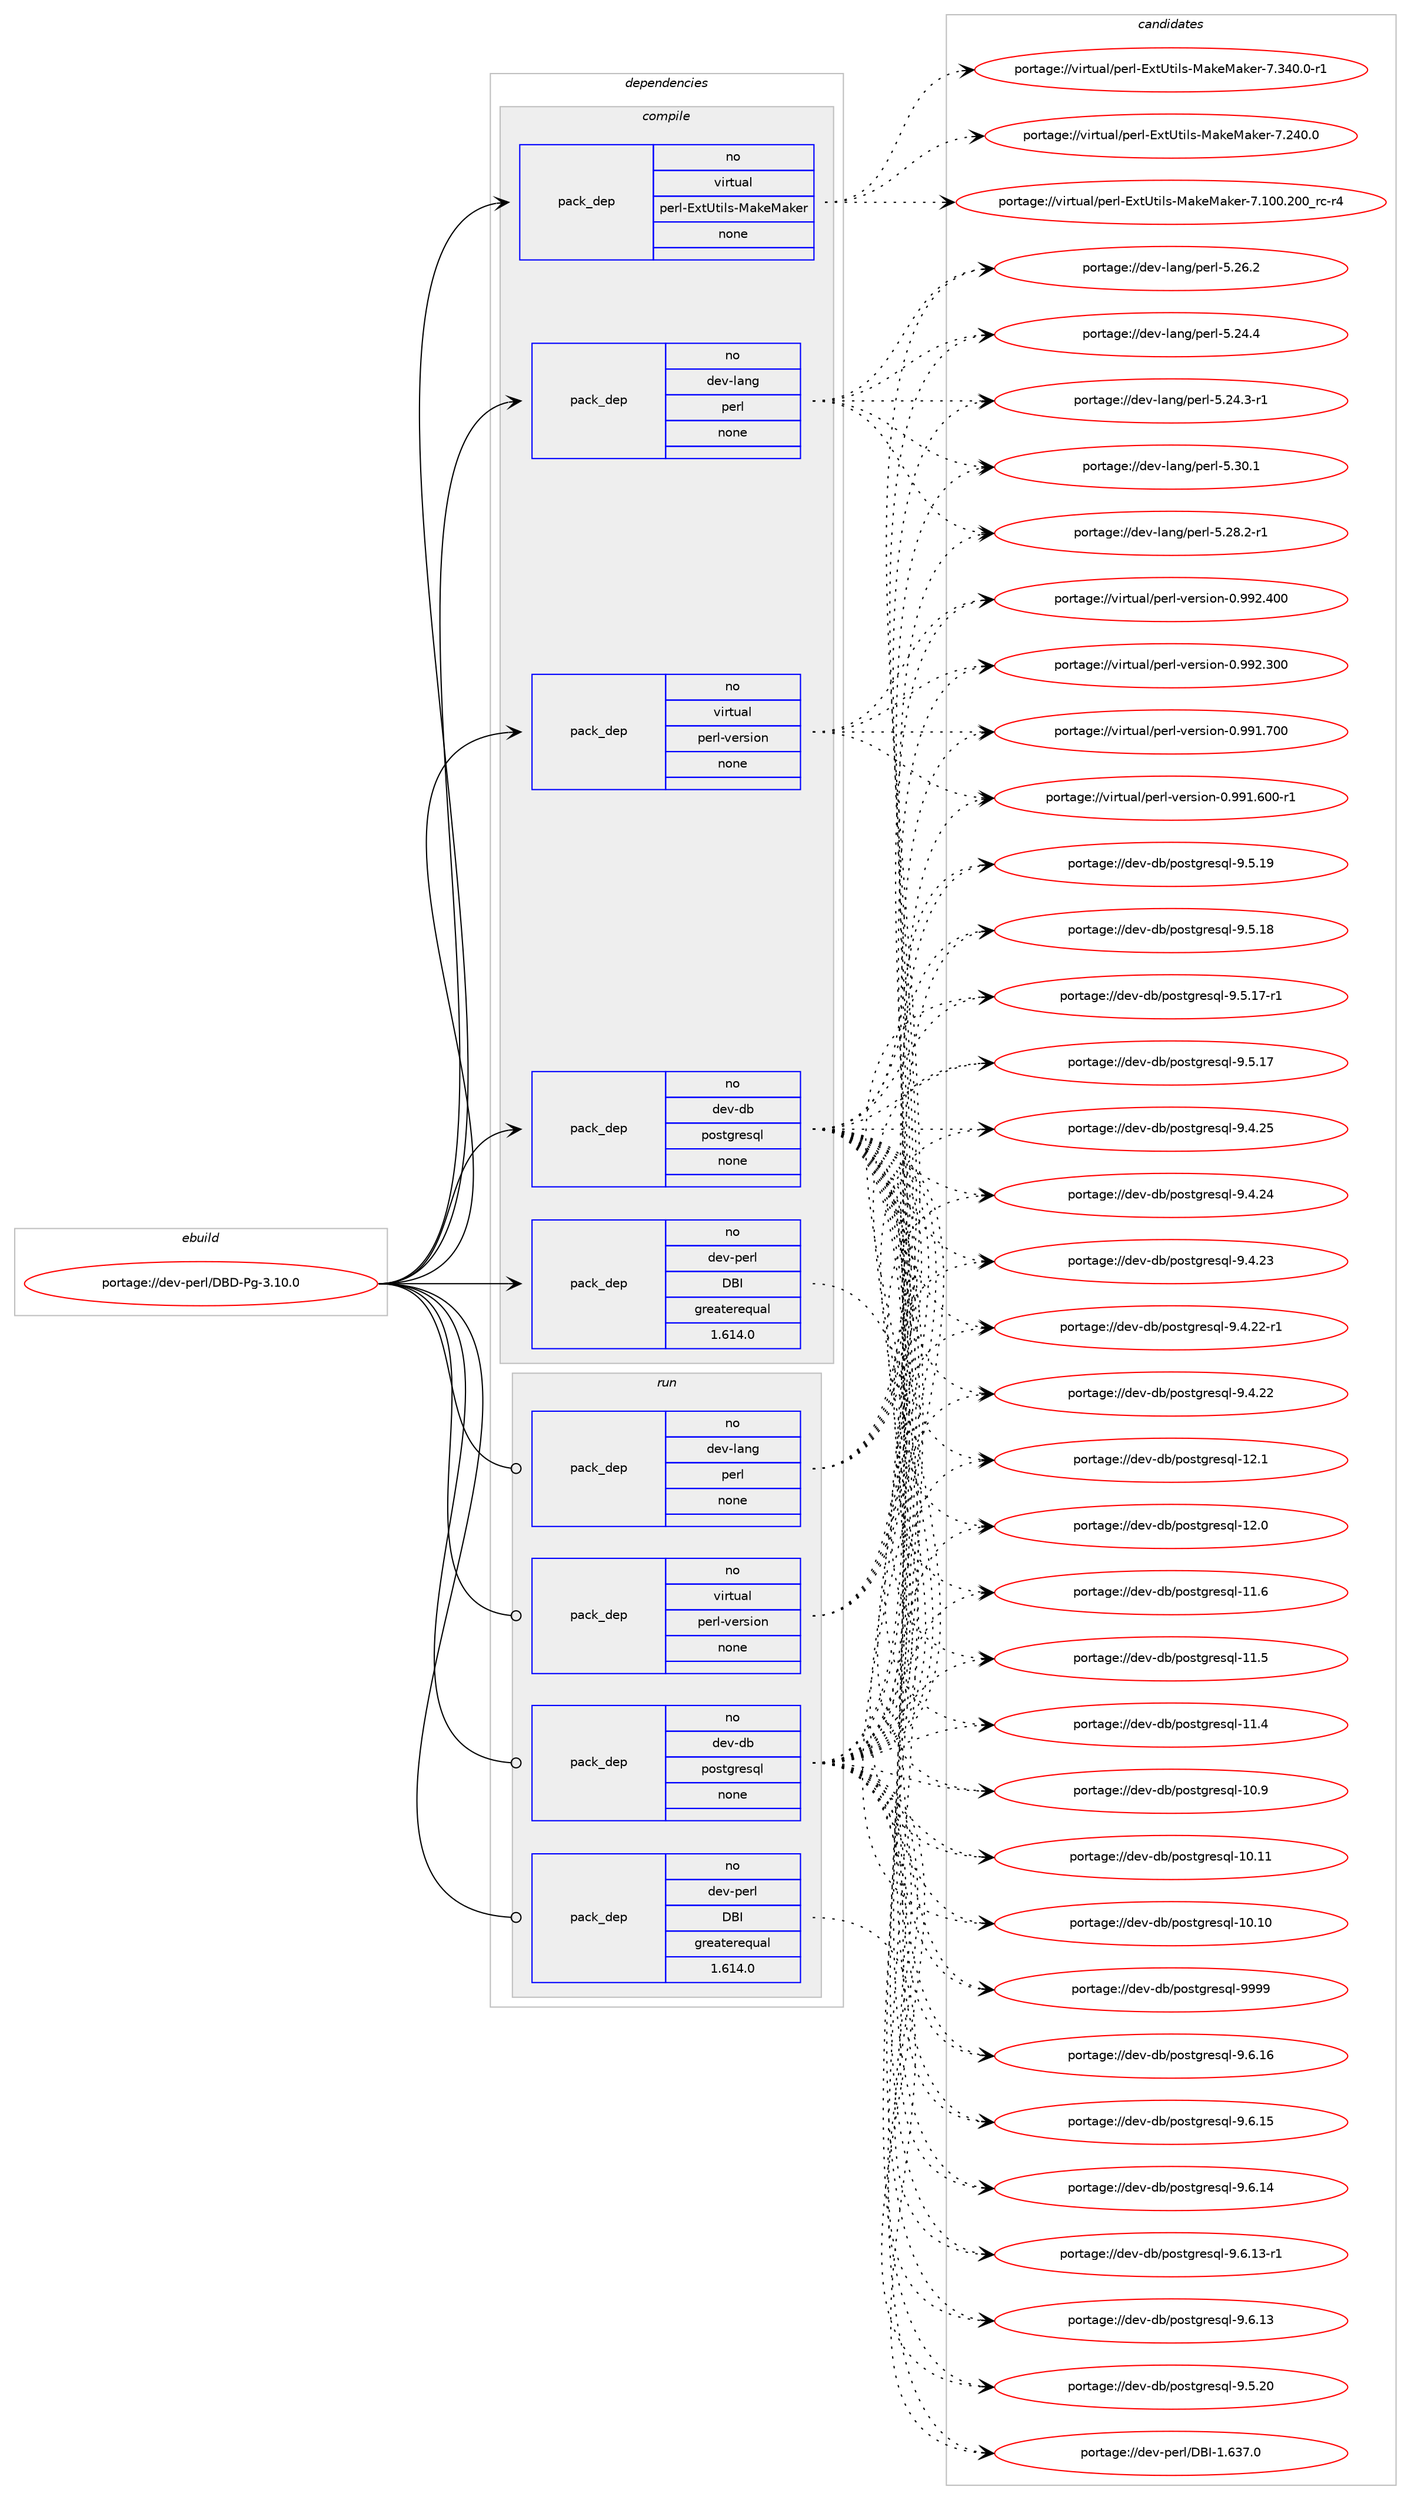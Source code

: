 digraph prolog {

# *************
# Graph options
# *************

newrank=true;
concentrate=true;
compound=true;
graph [rankdir=LR,fontname=Helvetica,fontsize=10,ranksep=1.5];#, ranksep=2.5, nodesep=0.2];
edge  [arrowhead=vee];
node  [fontname=Helvetica,fontsize=10];

# **********
# The ebuild
# **********

subgraph cluster_leftcol {
color=gray;
label=<<i>ebuild</i>>;
id [label="portage://dev-perl/DBD-Pg-3.10.0", color=red, width=4, href="../dev-perl/DBD-Pg-3.10.0.svg"];
}

# ****************
# The dependencies
# ****************

subgraph cluster_midcol {
color=gray;
label=<<i>dependencies</i>>;
subgraph cluster_compile {
fillcolor="#eeeeee";
style=filled;
label=<<i>compile</i>>;
subgraph pack369957 {
dependency497533 [label=<<TABLE BORDER="0" CELLBORDER="1" CELLSPACING="0" CELLPADDING="4" WIDTH="220"><TR><TD ROWSPAN="6" CELLPADDING="30">pack_dep</TD></TR><TR><TD WIDTH="110">no</TD></TR><TR><TD>dev-db</TD></TR><TR><TD>postgresql</TD></TR><TR><TD>none</TD></TR><TR><TD></TD></TR></TABLE>>, shape=none, color=blue];
}
id:e -> dependency497533:w [weight=20,style="solid",arrowhead="vee"];
subgraph pack369958 {
dependency497534 [label=<<TABLE BORDER="0" CELLBORDER="1" CELLSPACING="0" CELLPADDING="4" WIDTH="220"><TR><TD ROWSPAN="6" CELLPADDING="30">pack_dep</TD></TR><TR><TD WIDTH="110">no</TD></TR><TR><TD>dev-lang</TD></TR><TR><TD>perl</TD></TR><TR><TD>none</TD></TR><TR><TD></TD></TR></TABLE>>, shape=none, color=blue];
}
id:e -> dependency497534:w [weight=20,style="solid",arrowhead="vee"];
subgraph pack369959 {
dependency497535 [label=<<TABLE BORDER="0" CELLBORDER="1" CELLSPACING="0" CELLPADDING="4" WIDTH="220"><TR><TD ROWSPAN="6" CELLPADDING="30">pack_dep</TD></TR><TR><TD WIDTH="110">no</TD></TR><TR><TD>dev-perl</TD></TR><TR><TD>DBI</TD></TR><TR><TD>greaterequal</TD></TR><TR><TD>1.614.0</TD></TR></TABLE>>, shape=none, color=blue];
}
id:e -> dependency497535:w [weight=20,style="solid",arrowhead="vee"];
subgraph pack369960 {
dependency497536 [label=<<TABLE BORDER="0" CELLBORDER="1" CELLSPACING="0" CELLPADDING="4" WIDTH="220"><TR><TD ROWSPAN="6" CELLPADDING="30">pack_dep</TD></TR><TR><TD WIDTH="110">no</TD></TR><TR><TD>virtual</TD></TR><TR><TD>perl-ExtUtils-MakeMaker</TD></TR><TR><TD>none</TD></TR><TR><TD></TD></TR></TABLE>>, shape=none, color=blue];
}
id:e -> dependency497536:w [weight=20,style="solid",arrowhead="vee"];
subgraph pack369961 {
dependency497537 [label=<<TABLE BORDER="0" CELLBORDER="1" CELLSPACING="0" CELLPADDING="4" WIDTH="220"><TR><TD ROWSPAN="6" CELLPADDING="30">pack_dep</TD></TR><TR><TD WIDTH="110">no</TD></TR><TR><TD>virtual</TD></TR><TR><TD>perl-version</TD></TR><TR><TD>none</TD></TR><TR><TD></TD></TR></TABLE>>, shape=none, color=blue];
}
id:e -> dependency497537:w [weight=20,style="solid",arrowhead="vee"];
}
subgraph cluster_compileandrun {
fillcolor="#eeeeee";
style=filled;
label=<<i>compile and run</i>>;
}
subgraph cluster_run {
fillcolor="#eeeeee";
style=filled;
label=<<i>run</i>>;
subgraph pack369962 {
dependency497538 [label=<<TABLE BORDER="0" CELLBORDER="1" CELLSPACING="0" CELLPADDING="4" WIDTH="220"><TR><TD ROWSPAN="6" CELLPADDING="30">pack_dep</TD></TR><TR><TD WIDTH="110">no</TD></TR><TR><TD>dev-db</TD></TR><TR><TD>postgresql</TD></TR><TR><TD>none</TD></TR><TR><TD></TD></TR></TABLE>>, shape=none, color=blue];
}
id:e -> dependency497538:w [weight=20,style="solid",arrowhead="odot"];
subgraph pack369963 {
dependency497539 [label=<<TABLE BORDER="0" CELLBORDER="1" CELLSPACING="0" CELLPADDING="4" WIDTH="220"><TR><TD ROWSPAN="6" CELLPADDING="30">pack_dep</TD></TR><TR><TD WIDTH="110">no</TD></TR><TR><TD>dev-lang</TD></TR><TR><TD>perl</TD></TR><TR><TD>none</TD></TR><TR><TD></TD></TR></TABLE>>, shape=none, color=blue];
}
id:e -> dependency497539:w [weight=20,style="solid",arrowhead="odot"];
subgraph pack369964 {
dependency497540 [label=<<TABLE BORDER="0" CELLBORDER="1" CELLSPACING="0" CELLPADDING="4" WIDTH="220"><TR><TD ROWSPAN="6" CELLPADDING="30">pack_dep</TD></TR><TR><TD WIDTH="110">no</TD></TR><TR><TD>dev-perl</TD></TR><TR><TD>DBI</TD></TR><TR><TD>greaterequal</TD></TR><TR><TD>1.614.0</TD></TR></TABLE>>, shape=none, color=blue];
}
id:e -> dependency497540:w [weight=20,style="solid",arrowhead="odot"];
subgraph pack369965 {
dependency497541 [label=<<TABLE BORDER="0" CELLBORDER="1" CELLSPACING="0" CELLPADDING="4" WIDTH="220"><TR><TD ROWSPAN="6" CELLPADDING="30">pack_dep</TD></TR><TR><TD WIDTH="110">no</TD></TR><TR><TD>virtual</TD></TR><TR><TD>perl-version</TD></TR><TR><TD>none</TD></TR><TR><TD></TD></TR></TABLE>>, shape=none, color=blue];
}
id:e -> dependency497541:w [weight=20,style="solid",arrowhead="odot"];
}
}

# **************
# The candidates
# **************

subgraph cluster_choices {
rank=same;
color=gray;
label=<<i>candidates</i>>;

subgraph choice369957 {
color=black;
nodesep=1;
choice1001011184510098471121111151161031141011151131084557575757 [label="portage://dev-db/postgresql-9999", color=red, width=4,href="../dev-db/postgresql-9999.svg"];
choice10010111845100984711211111511610311410111511310845574654464954 [label="portage://dev-db/postgresql-9.6.16", color=red, width=4,href="../dev-db/postgresql-9.6.16.svg"];
choice10010111845100984711211111511610311410111511310845574654464953 [label="portage://dev-db/postgresql-9.6.15", color=red, width=4,href="../dev-db/postgresql-9.6.15.svg"];
choice10010111845100984711211111511610311410111511310845574654464952 [label="portage://dev-db/postgresql-9.6.14", color=red, width=4,href="../dev-db/postgresql-9.6.14.svg"];
choice100101118451009847112111115116103114101115113108455746544649514511449 [label="portage://dev-db/postgresql-9.6.13-r1", color=red, width=4,href="../dev-db/postgresql-9.6.13-r1.svg"];
choice10010111845100984711211111511610311410111511310845574654464951 [label="portage://dev-db/postgresql-9.6.13", color=red, width=4,href="../dev-db/postgresql-9.6.13.svg"];
choice10010111845100984711211111511610311410111511310845574653465048 [label="portage://dev-db/postgresql-9.5.20", color=red, width=4,href="../dev-db/postgresql-9.5.20.svg"];
choice10010111845100984711211111511610311410111511310845574653464957 [label="portage://dev-db/postgresql-9.5.19", color=red, width=4,href="../dev-db/postgresql-9.5.19.svg"];
choice10010111845100984711211111511610311410111511310845574653464956 [label="portage://dev-db/postgresql-9.5.18", color=red, width=4,href="../dev-db/postgresql-9.5.18.svg"];
choice100101118451009847112111115116103114101115113108455746534649554511449 [label="portage://dev-db/postgresql-9.5.17-r1", color=red, width=4,href="../dev-db/postgresql-9.5.17-r1.svg"];
choice10010111845100984711211111511610311410111511310845574653464955 [label="portage://dev-db/postgresql-9.5.17", color=red, width=4,href="../dev-db/postgresql-9.5.17.svg"];
choice10010111845100984711211111511610311410111511310845574652465053 [label="portage://dev-db/postgresql-9.4.25", color=red, width=4,href="../dev-db/postgresql-9.4.25.svg"];
choice10010111845100984711211111511610311410111511310845574652465052 [label="portage://dev-db/postgresql-9.4.24", color=red, width=4,href="../dev-db/postgresql-9.4.24.svg"];
choice10010111845100984711211111511610311410111511310845574652465051 [label="portage://dev-db/postgresql-9.4.23", color=red, width=4,href="../dev-db/postgresql-9.4.23.svg"];
choice100101118451009847112111115116103114101115113108455746524650504511449 [label="portage://dev-db/postgresql-9.4.22-r1", color=red, width=4,href="../dev-db/postgresql-9.4.22-r1.svg"];
choice10010111845100984711211111511610311410111511310845574652465050 [label="portage://dev-db/postgresql-9.4.22", color=red, width=4,href="../dev-db/postgresql-9.4.22.svg"];
choice1001011184510098471121111151161031141011151131084549504649 [label="portage://dev-db/postgresql-12.1", color=red, width=4,href="../dev-db/postgresql-12.1.svg"];
choice1001011184510098471121111151161031141011151131084549504648 [label="portage://dev-db/postgresql-12.0", color=red, width=4,href="../dev-db/postgresql-12.0.svg"];
choice1001011184510098471121111151161031141011151131084549494654 [label="portage://dev-db/postgresql-11.6", color=red, width=4,href="../dev-db/postgresql-11.6.svg"];
choice1001011184510098471121111151161031141011151131084549494653 [label="portage://dev-db/postgresql-11.5", color=red, width=4,href="../dev-db/postgresql-11.5.svg"];
choice1001011184510098471121111151161031141011151131084549494652 [label="portage://dev-db/postgresql-11.4", color=red, width=4,href="../dev-db/postgresql-11.4.svg"];
choice1001011184510098471121111151161031141011151131084549484657 [label="portage://dev-db/postgresql-10.9", color=red, width=4,href="../dev-db/postgresql-10.9.svg"];
choice100101118451009847112111115116103114101115113108454948464949 [label="portage://dev-db/postgresql-10.11", color=red, width=4,href="../dev-db/postgresql-10.11.svg"];
choice100101118451009847112111115116103114101115113108454948464948 [label="portage://dev-db/postgresql-10.10", color=red, width=4,href="../dev-db/postgresql-10.10.svg"];
dependency497533:e -> choice1001011184510098471121111151161031141011151131084557575757:w [style=dotted,weight="100"];
dependency497533:e -> choice10010111845100984711211111511610311410111511310845574654464954:w [style=dotted,weight="100"];
dependency497533:e -> choice10010111845100984711211111511610311410111511310845574654464953:w [style=dotted,weight="100"];
dependency497533:e -> choice10010111845100984711211111511610311410111511310845574654464952:w [style=dotted,weight="100"];
dependency497533:e -> choice100101118451009847112111115116103114101115113108455746544649514511449:w [style=dotted,weight="100"];
dependency497533:e -> choice10010111845100984711211111511610311410111511310845574654464951:w [style=dotted,weight="100"];
dependency497533:e -> choice10010111845100984711211111511610311410111511310845574653465048:w [style=dotted,weight="100"];
dependency497533:e -> choice10010111845100984711211111511610311410111511310845574653464957:w [style=dotted,weight="100"];
dependency497533:e -> choice10010111845100984711211111511610311410111511310845574653464956:w [style=dotted,weight="100"];
dependency497533:e -> choice100101118451009847112111115116103114101115113108455746534649554511449:w [style=dotted,weight="100"];
dependency497533:e -> choice10010111845100984711211111511610311410111511310845574653464955:w [style=dotted,weight="100"];
dependency497533:e -> choice10010111845100984711211111511610311410111511310845574652465053:w [style=dotted,weight="100"];
dependency497533:e -> choice10010111845100984711211111511610311410111511310845574652465052:w [style=dotted,weight="100"];
dependency497533:e -> choice10010111845100984711211111511610311410111511310845574652465051:w [style=dotted,weight="100"];
dependency497533:e -> choice100101118451009847112111115116103114101115113108455746524650504511449:w [style=dotted,weight="100"];
dependency497533:e -> choice10010111845100984711211111511610311410111511310845574652465050:w [style=dotted,weight="100"];
dependency497533:e -> choice1001011184510098471121111151161031141011151131084549504649:w [style=dotted,weight="100"];
dependency497533:e -> choice1001011184510098471121111151161031141011151131084549504648:w [style=dotted,weight="100"];
dependency497533:e -> choice1001011184510098471121111151161031141011151131084549494654:w [style=dotted,weight="100"];
dependency497533:e -> choice1001011184510098471121111151161031141011151131084549494653:w [style=dotted,weight="100"];
dependency497533:e -> choice1001011184510098471121111151161031141011151131084549494652:w [style=dotted,weight="100"];
dependency497533:e -> choice1001011184510098471121111151161031141011151131084549484657:w [style=dotted,weight="100"];
dependency497533:e -> choice100101118451009847112111115116103114101115113108454948464949:w [style=dotted,weight="100"];
dependency497533:e -> choice100101118451009847112111115116103114101115113108454948464948:w [style=dotted,weight="100"];
}
subgraph choice369958 {
color=black;
nodesep=1;
choice10010111845108971101034711210111410845534651484649 [label="portage://dev-lang/perl-5.30.1", color=red, width=4,href="../dev-lang/perl-5.30.1.svg"];
choice100101118451089711010347112101114108455346505646504511449 [label="portage://dev-lang/perl-5.28.2-r1", color=red, width=4,href="../dev-lang/perl-5.28.2-r1.svg"];
choice10010111845108971101034711210111410845534650544650 [label="portage://dev-lang/perl-5.26.2", color=red, width=4,href="../dev-lang/perl-5.26.2.svg"];
choice10010111845108971101034711210111410845534650524652 [label="portage://dev-lang/perl-5.24.4", color=red, width=4,href="../dev-lang/perl-5.24.4.svg"];
choice100101118451089711010347112101114108455346505246514511449 [label="portage://dev-lang/perl-5.24.3-r1", color=red, width=4,href="../dev-lang/perl-5.24.3-r1.svg"];
dependency497534:e -> choice10010111845108971101034711210111410845534651484649:w [style=dotted,weight="100"];
dependency497534:e -> choice100101118451089711010347112101114108455346505646504511449:w [style=dotted,weight="100"];
dependency497534:e -> choice10010111845108971101034711210111410845534650544650:w [style=dotted,weight="100"];
dependency497534:e -> choice10010111845108971101034711210111410845534650524652:w [style=dotted,weight="100"];
dependency497534:e -> choice100101118451089711010347112101114108455346505246514511449:w [style=dotted,weight="100"];
}
subgraph choice369959 {
color=black;
nodesep=1;
choice10010111845112101114108476866734549465451554648 [label="portage://dev-perl/DBI-1.637.0", color=red, width=4,href="../dev-perl/DBI-1.637.0.svg"];
dependency497535:e -> choice10010111845112101114108476866734549465451554648:w [style=dotted,weight="100"];
}
subgraph choice369960 {
color=black;
nodesep=1;
choice1181051141161179710847112101114108456912011685116105108115457797107101779710710111445554651524846484511449 [label="portage://virtual/perl-ExtUtils-MakeMaker-7.340.0-r1", color=red, width=4,href="../virtual/perl-ExtUtils-MakeMaker-7.340.0-r1.svg"];
choice118105114116117971084711210111410845691201168511610510811545779710710177971071011144555465052484648 [label="portage://virtual/perl-ExtUtils-MakeMaker-7.240.0", color=red, width=4,href="../virtual/perl-ExtUtils-MakeMaker-7.240.0.svg"];
choice118105114116117971084711210111410845691201168511610510811545779710710177971071011144555464948484650484895114994511452 [label="portage://virtual/perl-ExtUtils-MakeMaker-7.100.200_rc-r4", color=red, width=4,href="../virtual/perl-ExtUtils-MakeMaker-7.100.200_rc-r4.svg"];
dependency497536:e -> choice1181051141161179710847112101114108456912011685116105108115457797107101779710710111445554651524846484511449:w [style=dotted,weight="100"];
dependency497536:e -> choice118105114116117971084711210111410845691201168511610510811545779710710177971071011144555465052484648:w [style=dotted,weight="100"];
dependency497536:e -> choice118105114116117971084711210111410845691201168511610510811545779710710177971071011144555464948484650484895114994511452:w [style=dotted,weight="100"];
}
subgraph choice369961 {
color=black;
nodesep=1;
choice11810511411611797108471121011141084511810111411510511111045484657575046524848 [label="portage://virtual/perl-version-0.992.400", color=red, width=4,href="../virtual/perl-version-0.992.400.svg"];
choice11810511411611797108471121011141084511810111411510511111045484657575046514848 [label="portage://virtual/perl-version-0.992.300", color=red, width=4,href="../virtual/perl-version-0.992.300.svg"];
choice11810511411611797108471121011141084511810111411510511111045484657574946554848 [label="portage://virtual/perl-version-0.991.700", color=red, width=4,href="../virtual/perl-version-0.991.700.svg"];
choice118105114116117971084711210111410845118101114115105111110454846575749465448484511449 [label="portage://virtual/perl-version-0.991.600-r1", color=red, width=4,href="../virtual/perl-version-0.991.600-r1.svg"];
dependency497537:e -> choice11810511411611797108471121011141084511810111411510511111045484657575046524848:w [style=dotted,weight="100"];
dependency497537:e -> choice11810511411611797108471121011141084511810111411510511111045484657575046514848:w [style=dotted,weight="100"];
dependency497537:e -> choice11810511411611797108471121011141084511810111411510511111045484657574946554848:w [style=dotted,weight="100"];
dependency497537:e -> choice118105114116117971084711210111410845118101114115105111110454846575749465448484511449:w [style=dotted,weight="100"];
}
subgraph choice369962 {
color=black;
nodesep=1;
choice1001011184510098471121111151161031141011151131084557575757 [label="portage://dev-db/postgresql-9999", color=red, width=4,href="../dev-db/postgresql-9999.svg"];
choice10010111845100984711211111511610311410111511310845574654464954 [label="portage://dev-db/postgresql-9.6.16", color=red, width=4,href="../dev-db/postgresql-9.6.16.svg"];
choice10010111845100984711211111511610311410111511310845574654464953 [label="portage://dev-db/postgresql-9.6.15", color=red, width=4,href="../dev-db/postgresql-9.6.15.svg"];
choice10010111845100984711211111511610311410111511310845574654464952 [label="portage://dev-db/postgresql-9.6.14", color=red, width=4,href="../dev-db/postgresql-9.6.14.svg"];
choice100101118451009847112111115116103114101115113108455746544649514511449 [label="portage://dev-db/postgresql-9.6.13-r1", color=red, width=4,href="../dev-db/postgresql-9.6.13-r1.svg"];
choice10010111845100984711211111511610311410111511310845574654464951 [label="portage://dev-db/postgresql-9.6.13", color=red, width=4,href="../dev-db/postgresql-9.6.13.svg"];
choice10010111845100984711211111511610311410111511310845574653465048 [label="portage://dev-db/postgresql-9.5.20", color=red, width=4,href="../dev-db/postgresql-9.5.20.svg"];
choice10010111845100984711211111511610311410111511310845574653464957 [label="portage://dev-db/postgresql-9.5.19", color=red, width=4,href="../dev-db/postgresql-9.5.19.svg"];
choice10010111845100984711211111511610311410111511310845574653464956 [label="portage://dev-db/postgresql-9.5.18", color=red, width=4,href="../dev-db/postgresql-9.5.18.svg"];
choice100101118451009847112111115116103114101115113108455746534649554511449 [label="portage://dev-db/postgresql-9.5.17-r1", color=red, width=4,href="../dev-db/postgresql-9.5.17-r1.svg"];
choice10010111845100984711211111511610311410111511310845574653464955 [label="portage://dev-db/postgresql-9.5.17", color=red, width=4,href="../dev-db/postgresql-9.5.17.svg"];
choice10010111845100984711211111511610311410111511310845574652465053 [label="portage://dev-db/postgresql-9.4.25", color=red, width=4,href="../dev-db/postgresql-9.4.25.svg"];
choice10010111845100984711211111511610311410111511310845574652465052 [label="portage://dev-db/postgresql-9.4.24", color=red, width=4,href="../dev-db/postgresql-9.4.24.svg"];
choice10010111845100984711211111511610311410111511310845574652465051 [label="portage://dev-db/postgresql-9.4.23", color=red, width=4,href="../dev-db/postgresql-9.4.23.svg"];
choice100101118451009847112111115116103114101115113108455746524650504511449 [label="portage://dev-db/postgresql-9.4.22-r1", color=red, width=4,href="../dev-db/postgresql-9.4.22-r1.svg"];
choice10010111845100984711211111511610311410111511310845574652465050 [label="portage://dev-db/postgresql-9.4.22", color=red, width=4,href="../dev-db/postgresql-9.4.22.svg"];
choice1001011184510098471121111151161031141011151131084549504649 [label="portage://dev-db/postgresql-12.1", color=red, width=4,href="../dev-db/postgresql-12.1.svg"];
choice1001011184510098471121111151161031141011151131084549504648 [label="portage://dev-db/postgresql-12.0", color=red, width=4,href="../dev-db/postgresql-12.0.svg"];
choice1001011184510098471121111151161031141011151131084549494654 [label="portage://dev-db/postgresql-11.6", color=red, width=4,href="../dev-db/postgresql-11.6.svg"];
choice1001011184510098471121111151161031141011151131084549494653 [label="portage://dev-db/postgresql-11.5", color=red, width=4,href="../dev-db/postgresql-11.5.svg"];
choice1001011184510098471121111151161031141011151131084549494652 [label="portage://dev-db/postgresql-11.4", color=red, width=4,href="../dev-db/postgresql-11.4.svg"];
choice1001011184510098471121111151161031141011151131084549484657 [label="portage://dev-db/postgresql-10.9", color=red, width=4,href="../dev-db/postgresql-10.9.svg"];
choice100101118451009847112111115116103114101115113108454948464949 [label="portage://dev-db/postgresql-10.11", color=red, width=4,href="../dev-db/postgresql-10.11.svg"];
choice100101118451009847112111115116103114101115113108454948464948 [label="portage://dev-db/postgresql-10.10", color=red, width=4,href="../dev-db/postgresql-10.10.svg"];
dependency497538:e -> choice1001011184510098471121111151161031141011151131084557575757:w [style=dotted,weight="100"];
dependency497538:e -> choice10010111845100984711211111511610311410111511310845574654464954:w [style=dotted,weight="100"];
dependency497538:e -> choice10010111845100984711211111511610311410111511310845574654464953:w [style=dotted,weight="100"];
dependency497538:e -> choice10010111845100984711211111511610311410111511310845574654464952:w [style=dotted,weight="100"];
dependency497538:e -> choice100101118451009847112111115116103114101115113108455746544649514511449:w [style=dotted,weight="100"];
dependency497538:e -> choice10010111845100984711211111511610311410111511310845574654464951:w [style=dotted,weight="100"];
dependency497538:e -> choice10010111845100984711211111511610311410111511310845574653465048:w [style=dotted,weight="100"];
dependency497538:e -> choice10010111845100984711211111511610311410111511310845574653464957:w [style=dotted,weight="100"];
dependency497538:e -> choice10010111845100984711211111511610311410111511310845574653464956:w [style=dotted,weight="100"];
dependency497538:e -> choice100101118451009847112111115116103114101115113108455746534649554511449:w [style=dotted,weight="100"];
dependency497538:e -> choice10010111845100984711211111511610311410111511310845574653464955:w [style=dotted,weight="100"];
dependency497538:e -> choice10010111845100984711211111511610311410111511310845574652465053:w [style=dotted,weight="100"];
dependency497538:e -> choice10010111845100984711211111511610311410111511310845574652465052:w [style=dotted,weight="100"];
dependency497538:e -> choice10010111845100984711211111511610311410111511310845574652465051:w [style=dotted,weight="100"];
dependency497538:e -> choice100101118451009847112111115116103114101115113108455746524650504511449:w [style=dotted,weight="100"];
dependency497538:e -> choice10010111845100984711211111511610311410111511310845574652465050:w [style=dotted,weight="100"];
dependency497538:e -> choice1001011184510098471121111151161031141011151131084549504649:w [style=dotted,weight="100"];
dependency497538:e -> choice1001011184510098471121111151161031141011151131084549504648:w [style=dotted,weight="100"];
dependency497538:e -> choice1001011184510098471121111151161031141011151131084549494654:w [style=dotted,weight="100"];
dependency497538:e -> choice1001011184510098471121111151161031141011151131084549494653:w [style=dotted,weight="100"];
dependency497538:e -> choice1001011184510098471121111151161031141011151131084549494652:w [style=dotted,weight="100"];
dependency497538:e -> choice1001011184510098471121111151161031141011151131084549484657:w [style=dotted,weight="100"];
dependency497538:e -> choice100101118451009847112111115116103114101115113108454948464949:w [style=dotted,weight="100"];
dependency497538:e -> choice100101118451009847112111115116103114101115113108454948464948:w [style=dotted,weight="100"];
}
subgraph choice369963 {
color=black;
nodesep=1;
choice10010111845108971101034711210111410845534651484649 [label="portage://dev-lang/perl-5.30.1", color=red, width=4,href="../dev-lang/perl-5.30.1.svg"];
choice100101118451089711010347112101114108455346505646504511449 [label="portage://dev-lang/perl-5.28.2-r1", color=red, width=4,href="../dev-lang/perl-5.28.2-r1.svg"];
choice10010111845108971101034711210111410845534650544650 [label="portage://dev-lang/perl-5.26.2", color=red, width=4,href="../dev-lang/perl-5.26.2.svg"];
choice10010111845108971101034711210111410845534650524652 [label="portage://dev-lang/perl-5.24.4", color=red, width=4,href="../dev-lang/perl-5.24.4.svg"];
choice100101118451089711010347112101114108455346505246514511449 [label="portage://dev-lang/perl-5.24.3-r1", color=red, width=4,href="../dev-lang/perl-5.24.3-r1.svg"];
dependency497539:e -> choice10010111845108971101034711210111410845534651484649:w [style=dotted,weight="100"];
dependency497539:e -> choice100101118451089711010347112101114108455346505646504511449:w [style=dotted,weight="100"];
dependency497539:e -> choice10010111845108971101034711210111410845534650544650:w [style=dotted,weight="100"];
dependency497539:e -> choice10010111845108971101034711210111410845534650524652:w [style=dotted,weight="100"];
dependency497539:e -> choice100101118451089711010347112101114108455346505246514511449:w [style=dotted,weight="100"];
}
subgraph choice369964 {
color=black;
nodesep=1;
choice10010111845112101114108476866734549465451554648 [label="portage://dev-perl/DBI-1.637.0", color=red, width=4,href="../dev-perl/DBI-1.637.0.svg"];
dependency497540:e -> choice10010111845112101114108476866734549465451554648:w [style=dotted,weight="100"];
}
subgraph choice369965 {
color=black;
nodesep=1;
choice11810511411611797108471121011141084511810111411510511111045484657575046524848 [label="portage://virtual/perl-version-0.992.400", color=red, width=4,href="../virtual/perl-version-0.992.400.svg"];
choice11810511411611797108471121011141084511810111411510511111045484657575046514848 [label="portage://virtual/perl-version-0.992.300", color=red, width=4,href="../virtual/perl-version-0.992.300.svg"];
choice11810511411611797108471121011141084511810111411510511111045484657574946554848 [label="portage://virtual/perl-version-0.991.700", color=red, width=4,href="../virtual/perl-version-0.991.700.svg"];
choice118105114116117971084711210111410845118101114115105111110454846575749465448484511449 [label="portage://virtual/perl-version-0.991.600-r1", color=red, width=4,href="../virtual/perl-version-0.991.600-r1.svg"];
dependency497541:e -> choice11810511411611797108471121011141084511810111411510511111045484657575046524848:w [style=dotted,weight="100"];
dependency497541:e -> choice11810511411611797108471121011141084511810111411510511111045484657575046514848:w [style=dotted,weight="100"];
dependency497541:e -> choice11810511411611797108471121011141084511810111411510511111045484657574946554848:w [style=dotted,weight="100"];
dependency497541:e -> choice118105114116117971084711210111410845118101114115105111110454846575749465448484511449:w [style=dotted,weight="100"];
}
}

}
